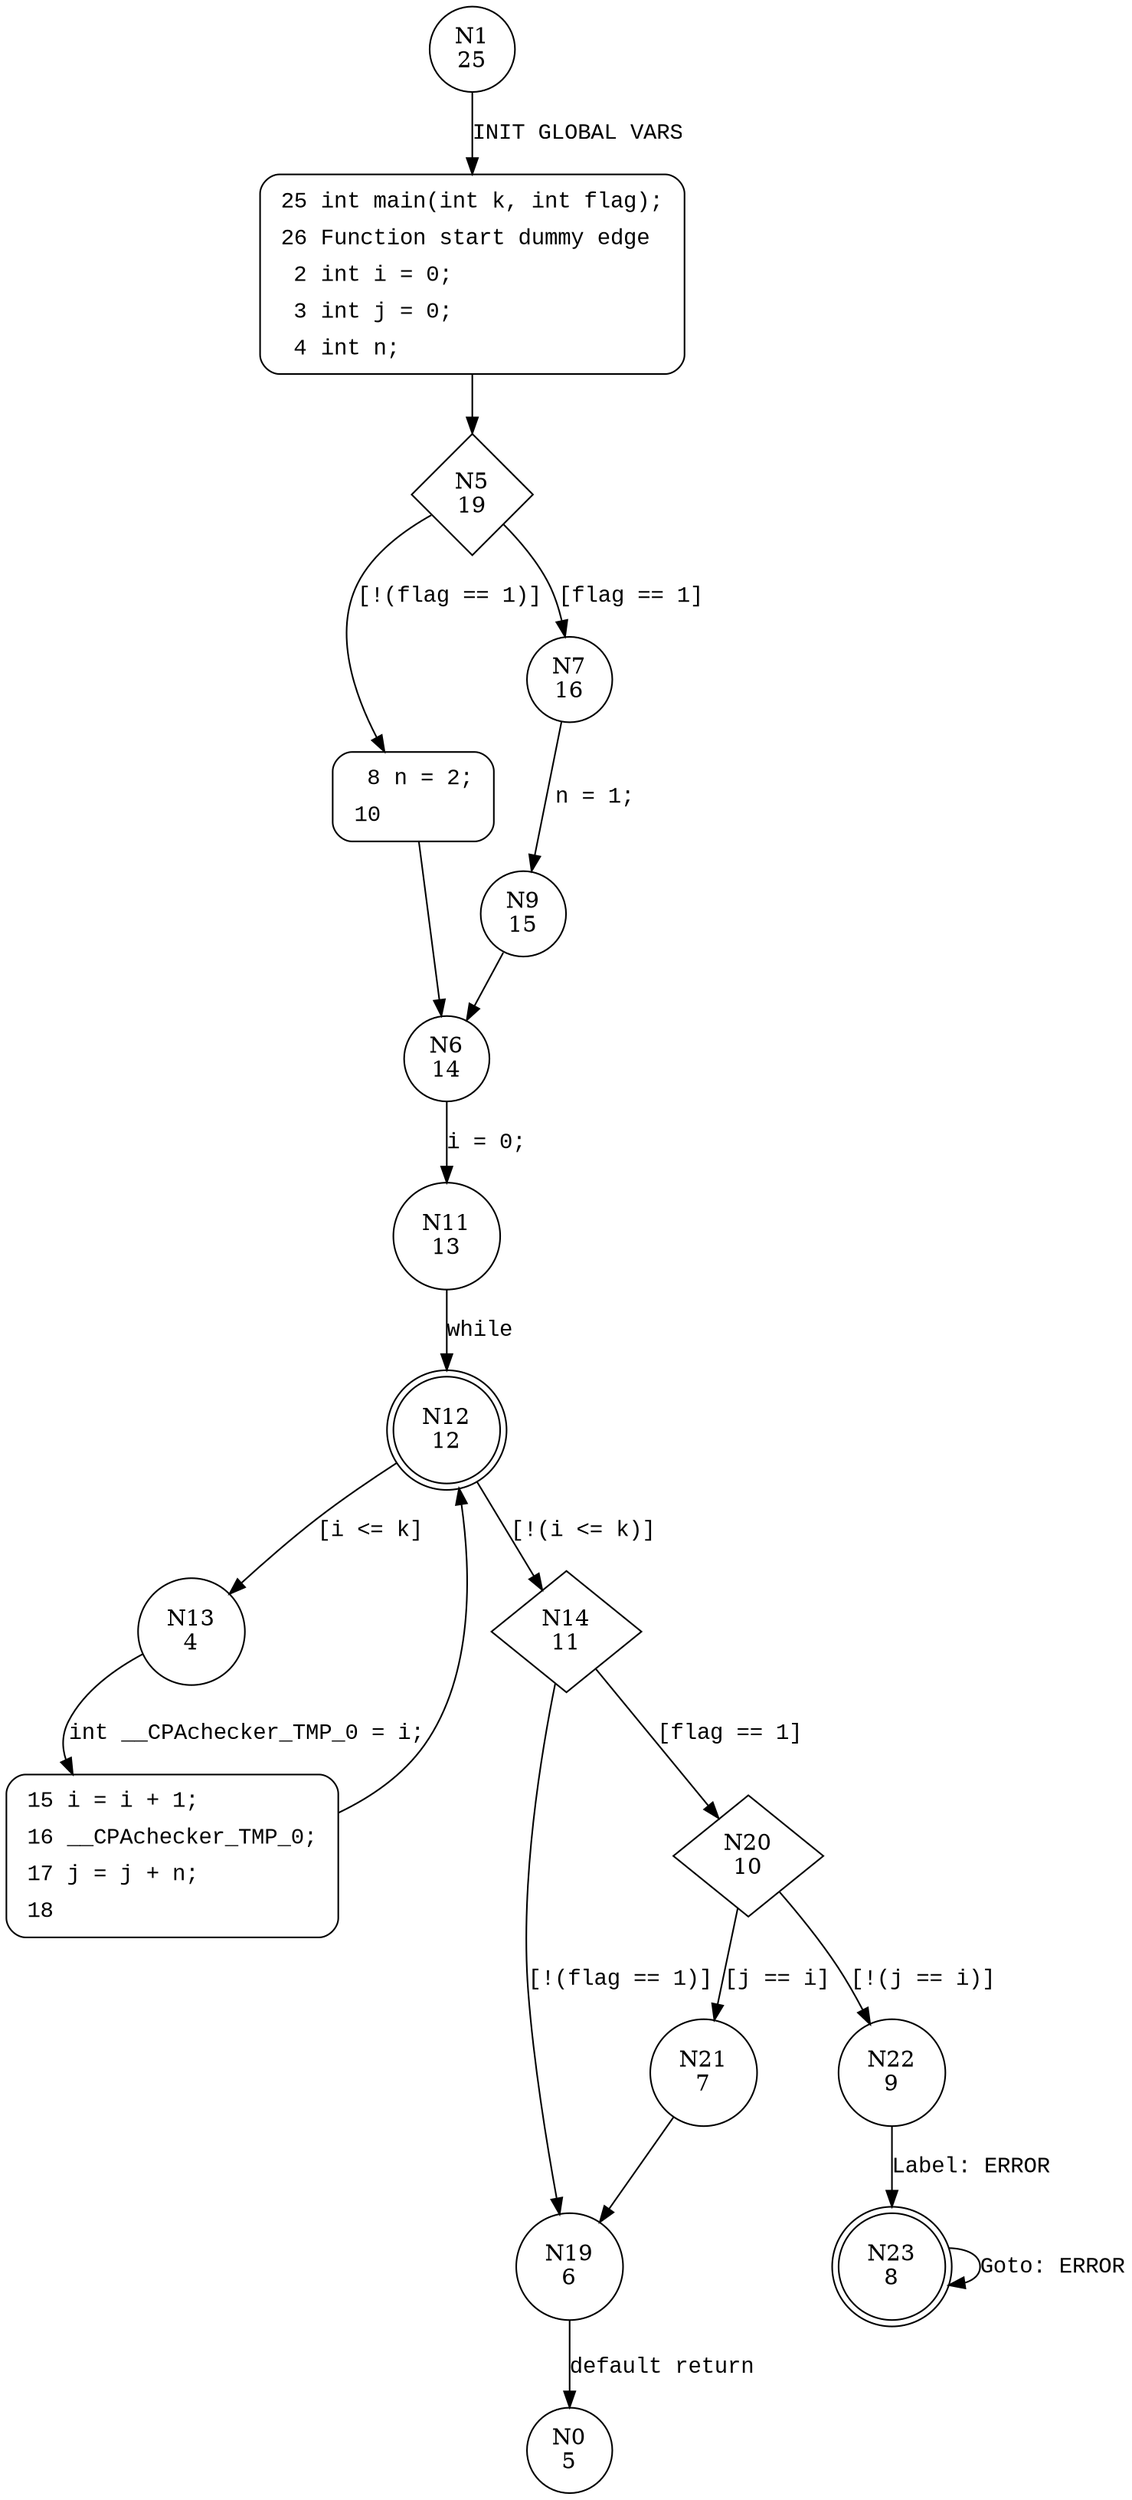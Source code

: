 digraph main {
1 [shape="circle" label="N1\n25"]
25 [shape="circle" label="N25\n24"]
5 [shape="diamond" label="N5\n19"]
7 [shape="circle" label="N7\n16"]
8 [shape="circle" label="N8\n18"]
6 [shape="circle" label="N6\n14"]
11 [shape="circle" label="N11\n13"]
12 [shape="doublecircle" label="N12\n12"]
13 [shape="circle" label="N13\n4"]
14 [shape="diamond" label="N14\n11"]
20 [shape="diamond" label="N20\n10"]
19 [shape="circle" label="N19\n6"]
0 [shape="circle" label="N0\n5"]
21 [shape="circle" label="N21\n7"]
22 [shape="circle" label="N22\n9"]
23 [shape="doublecircle" label="N23\n8"]
15 [shape="circle" label="N15\n3"]
9 [shape="circle" label="N9\n15"]
25 [style="filled,bold" penwidth="1" fillcolor="white" fontname="Courier New" shape="Mrecord" label=<<table border="0" cellborder="0" cellpadding="3" bgcolor="white"><tr><td align="right">25</td><td align="left">int main(int k, int flag);</td></tr><tr><td align="right">26</td><td align="left">Function start dummy edge</td></tr><tr><td align="right">2</td><td align="left">int i = 0;</td></tr><tr><td align="right">3</td><td align="left">int j = 0;</td></tr><tr><td align="right">4</td><td align="left">int n;</td></tr></table>>]
25 -> 5[label=""]
8 [style="filled,bold" penwidth="1" fillcolor="white" fontname="Courier New" shape="Mrecord" label=<<table border="0" cellborder="0" cellpadding="3" bgcolor="white"><tr><td align="right">8</td><td align="left">n = 2;</td></tr><tr><td align="right">10</td><td align="left"></td></tr></table>>]
8 -> 6[label=""]
15 [style="filled,bold" penwidth="1" fillcolor="white" fontname="Courier New" shape="Mrecord" label=<<table border="0" cellborder="0" cellpadding="3" bgcolor="white"><tr><td align="right">15</td><td align="left">i = i + 1;</td></tr><tr><td align="right">16</td><td align="left">__CPAchecker_TMP_0;</td></tr><tr><td align="right">17</td><td align="left">j = j + n;</td></tr><tr><td align="right">18</td><td align="left"></td></tr></table>>]
15 -> 12[label=""]
1 -> 25 [label="INIT GLOBAL VARS" fontname="Courier New"]
5 -> 7 [label="[flag == 1]" fontname="Courier New"]
5 -> 8 [label="[!(flag == 1)]" fontname="Courier New"]
6 -> 11 [label="i = 0;" fontname="Courier New"]
12 -> 13 [label="[i <= k]" fontname="Courier New"]
12 -> 14 [label="[!(i <= k)]" fontname="Courier New"]
14 -> 20 [label="[flag == 1]" fontname="Courier New"]
14 -> 19 [label="[!(flag == 1)]" fontname="Courier New"]
19 -> 0 [label="default return" fontname="Courier New"]
20 -> 21 [label="[j == i]" fontname="Courier New"]
20 -> 22 [label="[!(j == i)]" fontname="Courier New"]
23 -> 23 [label="Goto: ERROR" fontname="Courier New"]
13 -> 15 [label="int __CPAchecker_TMP_0 = i;" fontname="Courier New"]
7 -> 9 [label="n = 1;" fontname="Courier New"]
11 -> 12 [label="while" fontname="Courier New"]
22 -> 23 [label="Label: ERROR" fontname="Courier New"]
21 -> 19 [label="" fontname="Courier New"]
9 -> 6 [label="" fontname="Courier New"]
}
